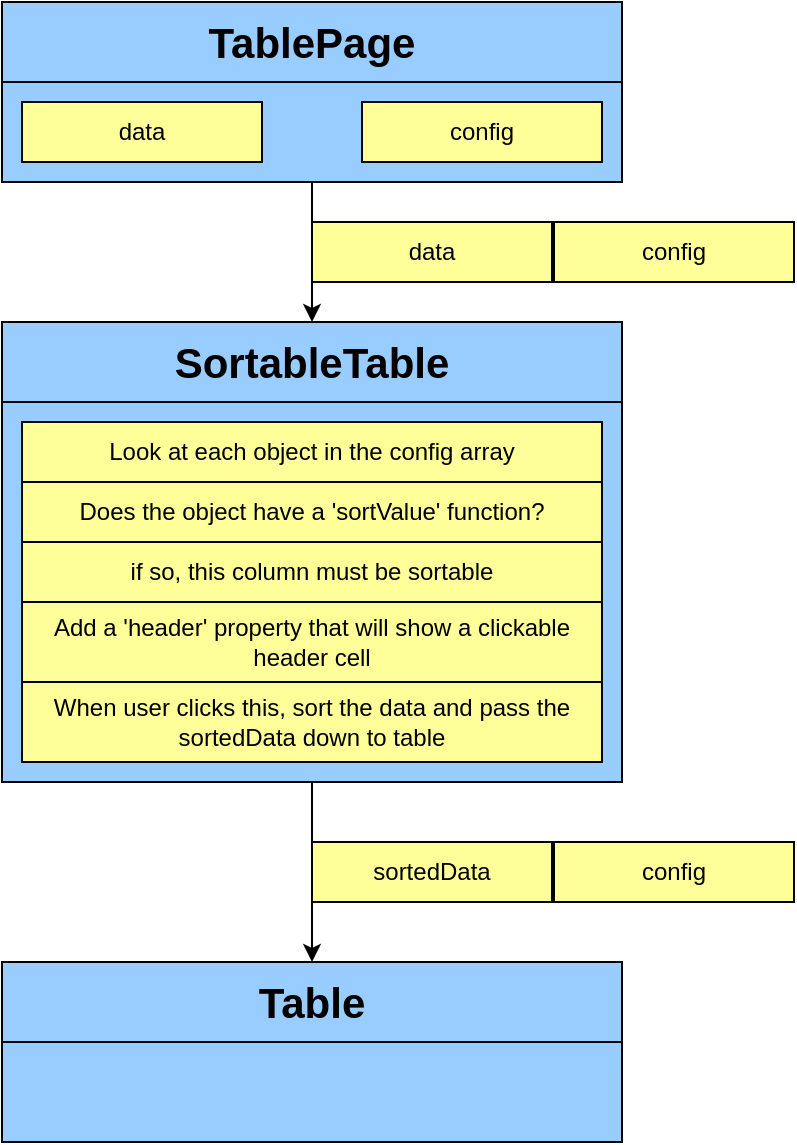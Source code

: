<mxfile>
    <diagram id="apkJVoETQ-ZyVw4H8BOP" name="Page-1">
        <mxGraphModel dx="1234" dy="659" grid="1" gridSize="10" guides="1" tooltips="1" connect="1" arrows="1" fold="1" page="1" pageScale="1" pageWidth="850" pageHeight="1100" math="0" shadow="0">
            <root>
                <mxCell id="0"/>
                <mxCell id="1" parent="0"/>
                <mxCell id="11" style="edgeStyle=none;html=1;entryX=0.5;entryY=0;entryDx=0;entryDy=0;" edge="1" parent="1" source="2" target="7">
                    <mxGeometry relative="1" as="geometry"/>
                </mxCell>
                <mxCell id="2" value="&lt;font color=&quot;#000000&quot;&gt;TablePage&lt;/font&gt;" style="swimlane;whiteSpace=wrap;html=1;fontSize=21;container=0;fillColor=#99CCFF;gradientColor=none;swimlaneFillColor=#99CCFF;startSize=40;" vertex="1" parent="1">
                    <mxGeometry x="270" y="220" width="310" height="90" as="geometry"/>
                </mxCell>
                <mxCell id="4" value="&lt;font color=&quot;#000000&quot;&gt;data&lt;/font&gt;" style="rounded=0;whiteSpace=wrap;html=1;fontFamily=Helvetica;fontSize=12;fontColor=#FFFFFF;fillColor=#FFFF99;" vertex="1" parent="2">
                    <mxGeometry x="10" y="50" width="120" height="30" as="geometry"/>
                </mxCell>
                <mxCell id="6" value="&lt;font color=&quot;#000000&quot;&gt;config&lt;/font&gt;" style="rounded=0;whiteSpace=wrap;html=1;fontFamily=Helvetica;fontSize=12;fontColor=#FFFFFF;fillColor=#FFFF99;" vertex="1" parent="2">
                    <mxGeometry x="180" y="50" width="120" height="30" as="geometry"/>
                </mxCell>
                <mxCell id="26" style="edgeStyle=none;html=1;entryX=0.5;entryY=0;entryDx=0;entryDy=0;" edge="1" parent="1" source="7" target="23">
                    <mxGeometry relative="1" as="geometry"/>
                </mxCell>
                <mxCell id="7" value="&lt;font color=&quot;#000000&quot;&gt;SortableTable&lt;/font&gt;" style="swimlane;whiteSpace=wrap;html=1;fontSize=21;container=0;fillColor=#99CCFF;gradientColor=none;swimlaneFillColor=#99CCFF;startSize=40;" vertex="1" parent="1">
                    <mxGeometry x="270" y="380" width="310" height="230" as="geometry"/>
                </mxCell>
                <mxCell id="8" value="&lt;font color=&quot;#000000&quot;&gt;Look at each object in the config array&lt;/font&gt;" style="rounded=0;whiteSpace=wrap;html=1;fontFamily=Helvetica;fontSize=12;fontColor=#FFFFFF;fillColor=#FFFF99;" vertex="1" parent="7">
                    <mxGeometry x="10" y="50" width="290" height="30" as="geometry"/>
                </mxCell>
                <mxCell id="18" value="&lt;font color=&quot;#000000&quot;&gt;Does the object have a 'sortValue' function?&lt;/font&gt;" style="rounded=0;whiteSpace=wrap;html=1;fontFamily=Helvetica;fontSize=12;fontColor=#FFFFFF;fillColor=#FFFF99;" vertex="1" parent="7">
                    <mxGeometry x="10" y="80" width="290" height="30" as="geometry"/>
                </mxCell>
                <mxCell id="19" value="&lt;font color=&quot;#000000&quot;&gt;if so, this column must be sortable&lt;/font&gt;" style="rounded=0;whiteSpace=wrap;html=1;fontFamily=Helvetica;fontSize=12;fontColor=#FFFFFF;fillColor=#FFFF99;" vertex="1" parent="7">
                    <mxGeometry x="10" y="110" width="290" height="30" as="geometry"/>
                </mxCell>
                <mxCell id="20" value="&lt;font color=&quot;#000000&quot;&gt;Add a 'header' property that will show a clickable header cell&lt;/font&gt;" style="rounded=0;whiteSpace=wrap;html=1;fontFamily=Helvetica;fontSize=12;fontColor=#FFFFFF;fillColor=#FFFF99;" vertex="1" parent="7">
                    <mxGeometry x="10" y="140" width="290" height="40" as="geometry"/>
                </mxCell>
                <mxCell id="21" value="&lt;font color=&quot;#000000&quot;&gt;When user clicks this, sort the data and pass the sortedData down to table&lt;/font&gt;" style="rounded=0;whiteSpace=wrap;html=1;fontFamily=Helvetica;fontSize=12;fontColor=#FFFFFF;fillColor=#FFFF99;" vertex="1" parent="7">
                    <mxGeometry x="10" y="180" width="290" height="40" as="geometry"/>
                </mxCell>
                <mxCell id="15" value="&lt;font color=&quot;#000000&quot;&gt;data&lt;/font&gt;" style="rounded=0;whiteSpace=wrap;html=1;fontFamily=Helvetica;fontSize=12;fontColor=#FFFFFF;fillColor=#FFFF99;" vertex="1" parent="1">
                    <mxGeometry x="425" y="330" width="120" height="30" as="geometry"/>
                </mxCell>
                <mxCell id="16" value="&lt;font color=&quot;#000000&quot;&gt;config&lt;/font&gt;" style="rounded=0;whiteSpace=wrap;html=1;fontFamily=Helvetica;fontSize=12;fontColor=#FFFFFF;fillColor=#FFFF99;" vertex="1" parent="1">
                    <mxGeometry x="546" y="330" width="120" height="30" as="geometry"/>
                </mxCell>
                <mxCell id="23" value="&lt;font color=&quot;#000000&quot;&gt;Table&lt;/font&gt;" style="swimlane;whiteSpace=wrap;html=1;fontSize=21;container=0;fillColor=#99CCFF;gradientColor=none;swimlaneFillColor=#99CCFF;startSize=40;" vertex="1" parent="1">
                    <mxGeometry x="270" y="700" width="310" height="90" as="geometry"/>
                </mxCell>
                <mxCell id="27" value="&lt;font color=&quot;#000000&quot;&gt;sortedData&lt;/font&gt;" style="rounded=0;whiteSpace=wrap;html=1;fontFamily=Helvetica;fontSize=12;fontColor=#FFFFFF;fillColor=#FFFF99;" vertex="1" parent="1">
                    <mxGeometry x="425" y="640" width="120" height="30" as="geometry"/>
                </mxCell>
                <mxCell id="28" value="&lt;font color=&quot;#000000&quot;&gt;config&lt;/font&gt;" style="rounded=0;whiteSpace=wrap;html=1;fontFamily=Helvetica;fontSize=12;fontColor=#FFFFFF;fillColor=#FFFF99;" vertex="1" parent="1">
                    <mxGeometry x="546" y="640" width="120" height="30" as="geometry"/>
                </mxCell>
            </root>
        </mxGraphModel>
    </diagram>
</mxfile>